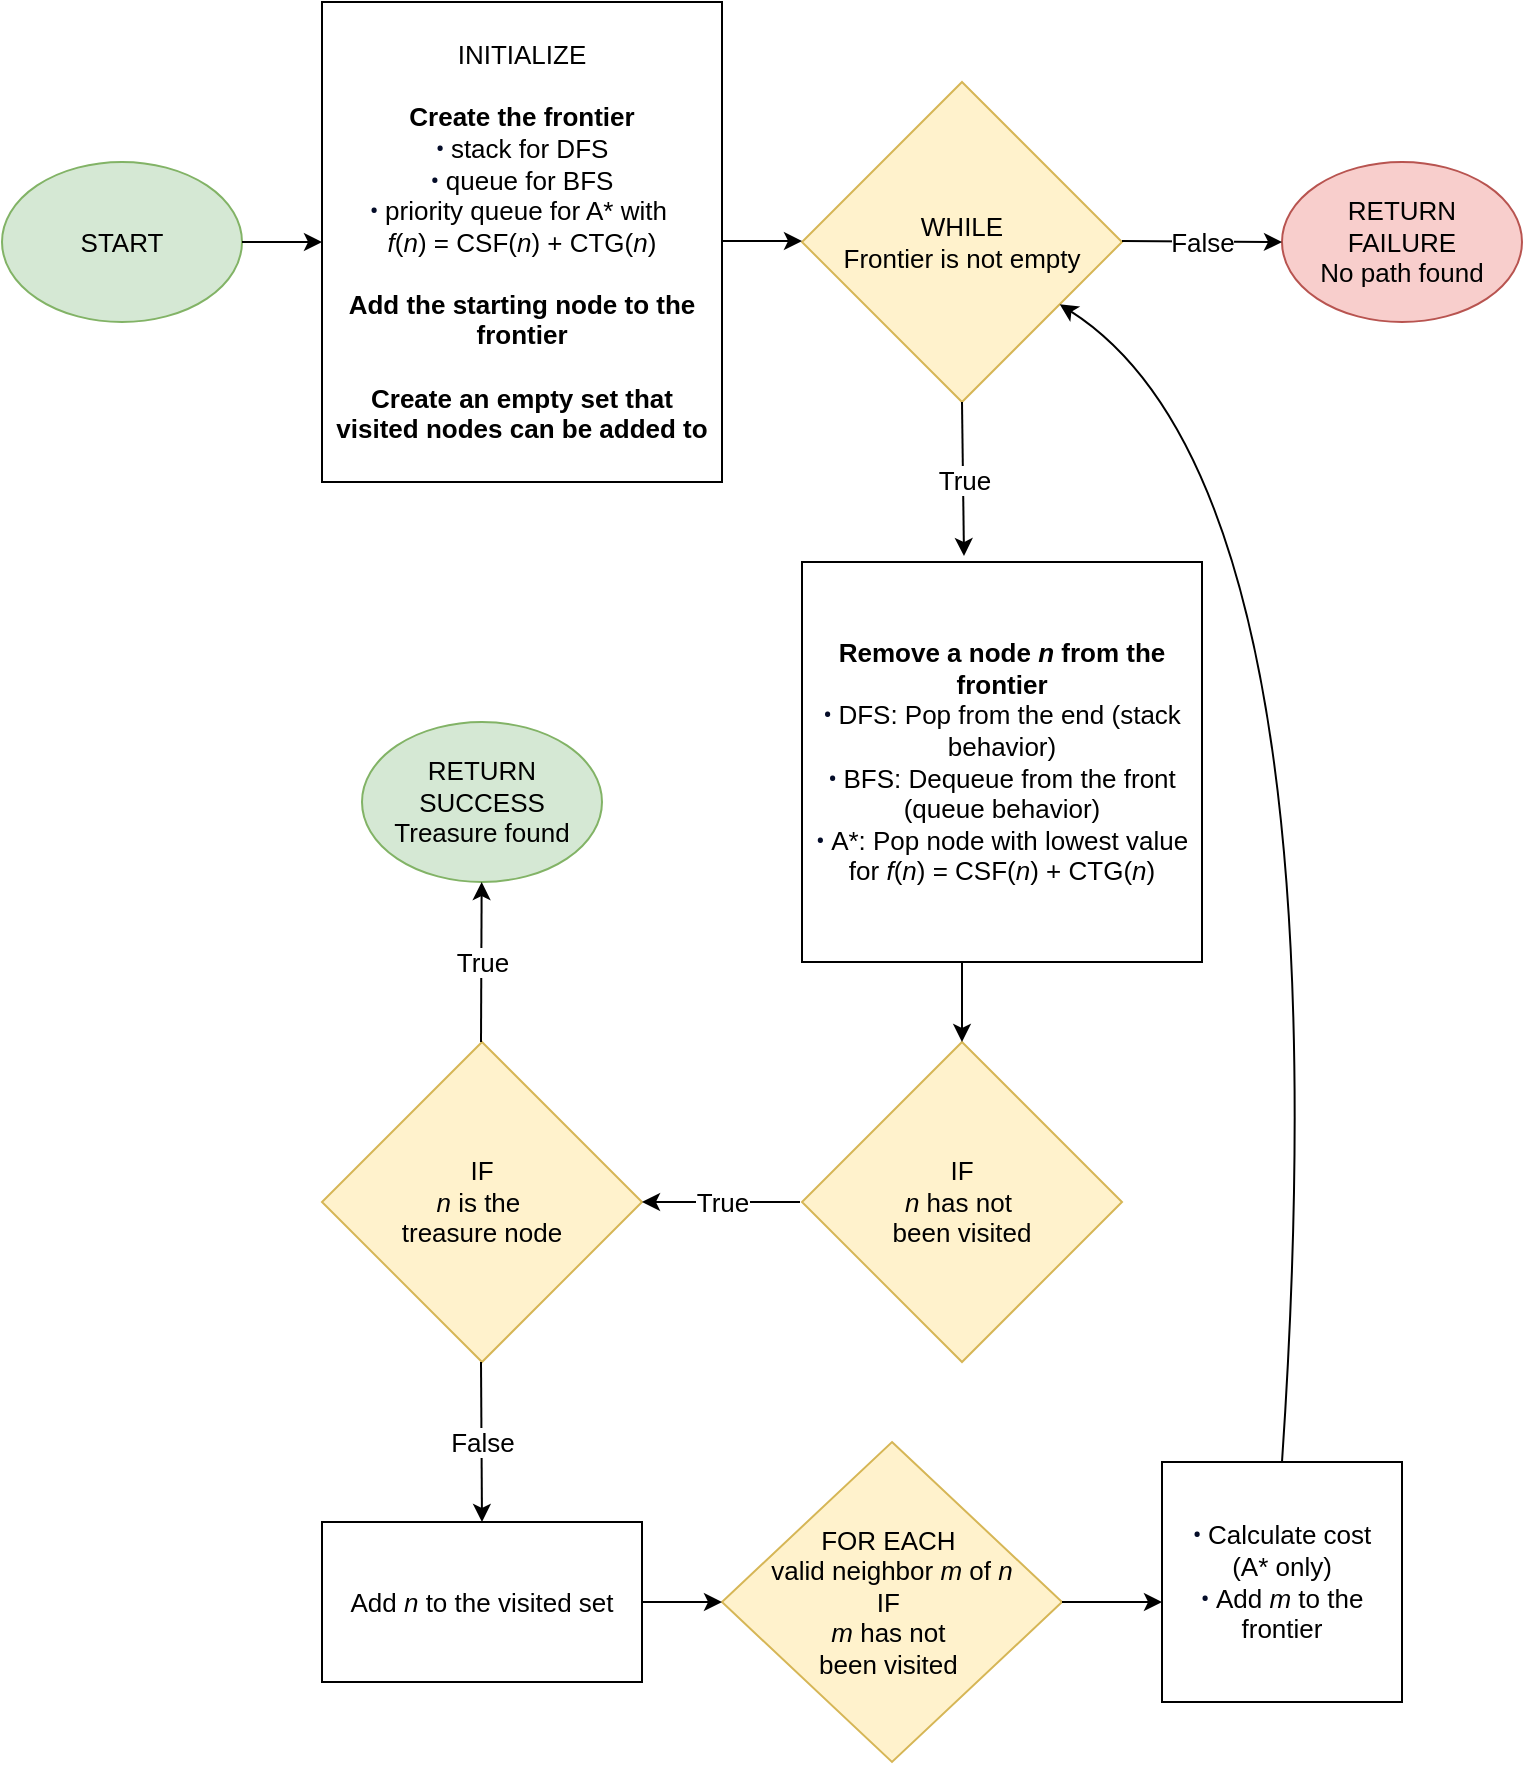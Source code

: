 <mxfile version="27.0.9">
  <diagram name="Page-1" id="NCoRQ1SPWpMfgyG7BaxS">
    <mxGraphModel dx="1106" dy="859" grid="0" gridSize="10" guides="1" tooltips="1" connect="1" arrows="1" fold="1" page="1" pageScale="1" pageWidth="850" pageHeight="1100" background="none" math="0" shadow="0">
      <root>
        <mxCell id="0" />
        <mxCell id="1" parent="0" />
        <mxCell id="7VRKnyWv5zTI4xvbnFR_-1" value="START" style="ellipse;whiteSpace=wrap;html=1;align=center;fontSize=13;textShadow=0;spacing=6;fillColor=#d5e8d4;strokeColor=#82b366;" vertex="1" parent="1">
          <mxGeometry x="40" y="80" width="120" height="80" as="geometry" />
        </mxCell>
        <mxCell id="7VRKnyWv5zTI4xvbnFR_-2" value="INITIALIZE&lt;div&gt;&lt;br&gt;&lt;div&gt;&lt;span style=&quot;background-color: transparent; color: light-dark(rgb(0, 0, 0), rgb(255, 255, 255));&quot;&gt;&lt;b&gt;Create the frontier&lt;/b&gt;&lt;/span&gt;&lt;/div&gt;&lt;div&gt;&lt;span style=&quot;background-color: rgb(255, 255, 255); color: rgb(4, 12, 40); font-family: &amp;quot;Google Sans&amp;quot;, Roboto, Arial, sans-serif; text-align: start;&quot;&gt;&lt;font&gt;•&amp;nbsp;&lt;/font&gt;&lt;/span&gt;&lt;span style=&quot;background-color: transparent; color: light-dark(rgb(0, 0, 0), rgb(255, 255, 255));&quot;&gt;&lt;font&gt;stac&lt;/font&gt;k for DFS&lt;/span&gt;&lt;/div&gt;&lt;div&gt;&lt;span style=&quot;background-color: rgb(255, 255, 255); color: rgb(4, 12, 40); font-family: &amp;quot;Google Sans&amp;quot;, Roboto, Arial, sans-serif; text-align: start;&quot;&gt;•&amp;nbsp;&lt;/span&gt;&lt;span style=&quot;background-color: transparent; color: light-dark(rgb(0, 0, 0), rgb(255, 255, 255));&quot;&gt;queue for BFS&lt;/span&gt;&lt;/div&gt;&lt;div&gt;&lt;span style=&quot;background-color: rgb(255, 255, 255); color: rgb(4, 12, 40); font-family: &amp;quot;Google Sans&amp;quot;, Roboto, Arial, sans-serif; text-align: start;&quot;&gt;•&amp;nbsp;&lt;/span&gt;&lt;span style=&quot;background-color: transparent; color: light-dark(rgb(0, 0, 0), rgb(255, 255, 255));&quot;&gt;priority queue for A* with&amp;nbsp;&lt;/span&gt;&lt;/div&gt;&lt;div&gt;&lt;span style=&quot;background-color: transparent; color: light-dark(rgb(0, 0, 0), rgb(255, 255, 255));&quot;&gt;&lt;i&gt;f&lt;/i&gt;(&lt;i&gt;n&lt;/i&gt;) = CSF(&lt;i&gt;n&lt;/i&gt;) + CTG(&lt;i&gt;n&lt;/i&gt;)&lt;/span&gt;&lt;/div&gt;&lt;div&gt;&lt;span style=&quot;background-color: transparent; color: light-dark(rgb(0, 0, 0), rgb(255, 255, 255));&quot;&gt;&lt;br&gt;&lt;/span&gt;&lt;/div&gt;&lt;div&gt;&lt;span style=&quot;background-color: transparent; color: light-dark(rgb(0, 0, 0), rgb(255, 255, 255));&quot;&gt;&lt;b&gt;Add the starting node to the frontier&lt;/b&gt;&lt;/span&gt;&lt;/div&gt;&lt;div&gt;&lt;span style=&quot;background-color: transparent; color: light-dark(rgb(0, 0, 0), rgb(255, 255, 255));&quot;&gt;&lt;b&gt;&lt;br&gt;&lt;/b&gt;&lt;/span&gt;&lt;/div&gt;&lt;div&gt;&lt;span style=&quot;background-color: transparent; color: light-dark(rgb(0, 0, 0), rgb(255, 255, 255));&quot;&gt;&lt;b&gt;Create an empty set that visited nodes can be added to&lt;/b&gt;&lt;/span&gt;&lt;/div&gt;&lt;/div&gt;" style="rounded=0;whiteSpace=wrap;html=1;align=center;fontSize=13;textShadow=0;spacing=6;" vertex="1" parent="1">
          <mxGeometry x="200" width="200" height="240" as="geometry" />
        </mxCell>
        <mxCell id="7VRKnyWv5zTI4xvbnFR_-3" value="WHILE&lt;div&gt;Frontier is not empty&lt;/div&gt;" style="rhombus;whiteSpace=wrap;html=1;fontSize=13;textShadow=0;spacing=6;fillColor=#fff2cc;strokeColor=#d6b656;" vertex="1" parent="1">
          <mxGeometry x="440" y="40" width="160" height="160" as="geometry" />
        </mxCell>
        <mxCell id="7VRKnyWv5zTI4xvbnFR_-5" value="RETURN FAILURE&lt;div&gt;No path found&lt;/div&gt;" style="ellipse;whiteSpace=wrap;html=1;fontSize=13;textShadow=0;spacing=6;fillColor=#f8cecc;strokeColor=#b85450;" vertex="1" parent="1">
          <mxGeometry x="680" y="80" width="120" height="80" as="geometry" />
        </mxCell>
        <mxCell id="7VRKnyWv5zTI4xvbnFR_-7" value="&lt;b&gt;Remove a node &lt;i&gt;n&lt;/i&gt;&amp;nbsp;from the frontier&lt;br&gt;&lt;/b&gt;&lt;div&gt;&lt;span style=&quot;background-color: rgb(255, 255, 255); color: rgb(4, 12, 40); font-family: &amp;quot;Google Sans&amp;quot;, Roboto, Arial, sans-serif; text-align: start;&quot;&gt;•&amp;nbsp;&lt;/span&gt;DFS: Pop from the end (stack behavior)&lt;/div&gt;&lt;div&gt;&lt;span style=&quot;background-color: rgb(255, 255, 255); color: rgb(4, 12, 40); font-family: &amp;quot;Google Sans&amp;quot;, Roboto, Arial, sans-serif; text-align: start;&quot;&gt;•&amp;nbsp;&lt;/span&gt;BFS: Dequeue from the front (queue behavior)&lt;/div&gt;&lt;div&gt;&lt;span style=&quot;background-color: rgb(255, 255, 255); color: rgb(4, 12, 40); font-family: &amp;quot;Google Sans&amp;quot;, Roboto, Arial, sans-serif; text-align: start;&quot;&gt;•&amp;nbsp;&lt;/span&gt;A*: Pop node with lowest value for&amp;nbsp;&lt;i style=&quot;background-color: transparent; color: light-dark(rgb(0, 0, 0), rgb(255, 255, 255));&quot;&gt;f&lt;/i&gt;&lt;span style=&quot;background-color: transparent; color: light-dark(rgb(0, 0, 0), rgb(255, 255, 255));&quot;&gt;(&lt;/span&gt;&lt;i style=&quot;background-color: transparent; color: light-dark(rgb(0, 0, 0), rgb(255, 255, 255));&quot;&gt;n&lt;/i&gt;&lt;span style=&quot;background-color: transparent; color: light-dark(rgb(0, 0, 0), rgb(255, 255, 255));&quot;&gt;) = CSF(&lt;/span&gt;&lt;i style=&quot;background-color: transparent; color: light-dark(rgb(0, 0, 0), rgb(255, 255, 255));&quot;&gt;n&lt;/i&gt;&lt;span style=&quot;background-color: transparent; color: light-dark(rgb(0, 0, 0), rgb(255, 255, 255));&quot;&gt;) + CTG(&lt;/span&gt;&lt;i style=&quot;background-color: transparent; color: light-dark(rgb(0, 0, 0), rgb(255, 255, 255));&quot;&gt;n&lt;/i&gt;&lt;span style=&quot;background-color: transparent; color: light-dark(rgb(0, 0, 0), rgb(255, 255, 255));&quot;&gt;)&lt;/span&gt;&lt;/div&gt;" style="rounded=0;whiteSpace=wrap;html=1;fontSize=13;textShadow=0;spacing=6;" vertex="1" parent="1">
          <mxGeometry x="440" y="280" width="200" height="200" as="geometry" />
        </mxCell>
        <mxCell id="7VRKnyWv5zTI4xvbnFR_-9" value="IF&lt;br&gt;&lt;div&gt;&lt;i&gt;n&lt;/i&gt;&amp;nbsp;is the&amp;nbsp;&lt;/div&gt;&lt;div&gt;treasure node&lt;/div&gt;" style="rhombus;whiteSpace=wrap;html=1;fontSize=13;textShadow=0;spacing=6;fillColor=#fff2cc;strokeColor=#d6b656;" vertex="1" parent="1">
          <mxGeometry x="200" y="520" width="160" height="160" as="geometry" />
        </mxCell>
        <mxCell id="7VRKnyWv5zTI4xvbnFR_-10" value="RETURN&lt;div&gt;SUCCESS&lt;br&gt;&lt;div&gt;Treasure found&lt;/div&gt;&lt;/div&gt;" style="ellipse;whiteSpace=wrap;html=1;fontSize=13;textShadow=0;spacing=6;fillColor=#d5e8d4;strokeColor=#82b366;" vertex="1" parent="1">
          <mxGeometry x="220" y="360" width="120" height="80" as="geometry" />
        </mxCell>
        <mxCell id="7VRKnyWv5zTI4xvbnFR_-11" value="IF&lt;br&gt;&lt;div&gt;&lt;i&gt;n&lt;/i&gt;&amp;nbsp;has not&amp;nbsp;&lt;/div&gt;&lt;div&gt;been visited&lt;/div&gt;" style="rhombus;whiteSpace=wrap;html=1;fontSize=13;textShadow=0;spacing=6;fillColor=#fff2cc;strokeColor=#d6b656;" vertex="1" parent="1">
          <mxGeometry x="440" y="520" width="160" height="160" as="geometry" />
        </mxCell>
        <mxCell id="7VRKnyWv5zTI4xvbnFR_-13" value="&lt;font&gt;FOR EACH&amp;nbsp;&lt;/font&gt;&lt;div&gt;&lt;font&gt;valid neighbor &lt;i&gt;m&lt;/i&gt; of &lt;i&gt;n&lt;/i&gt;&lt;/font&gt;&lt;div&gt;&lt;font&gt;IF&amp;nbsp;&lt;/font&gt;&lt;/div&gt;&lt;div&gt;&lt;font&gt;&lt;i&gt;m&lt;/i&gt;&amp;nbsp;has not&amp;nbsp;&lt;/font&gt;&lt;/div&gt;&lt;div&gt;&lt;font&gt;been visited&amp;nbsp;&lt;/font&gt;&lt;/div&gt;&lt;/div&gt;" style="rhombus;whiteSpace=wrap;html=1;fontSize=13;textShadow=0;spacing=6;fillColor=#fff2cc;strokeColor=#d6b656;" vertex="1" parent="1">
          <mxGeometry x="400" y="720" width="170" height="160" as="geometry" />
        </mxCell>
        <mxCell id="7VRKnyWv5zTI4xvbnFR_-14" value="&lt;span style=&quot;color: rgb(4, 12, 40); font-family: &amp;quot;Google Sans&amp;quot;, Roboto, Arial, sans-serif; text-align: start; background-color: rgb(255, 255, 255);&quot;&gt;•&amp;nbsp;&lt;/span&gt;Calculate cost (A* only)&lt;br&gt;&lt;div&gt;&lt;span style=&quot;background-color: rgb(255, 255, 255); color: rgb(4, 12, 40); font-family: &amp;quot;Google Sans&amp;quot;, Roboto, Arial, sans-serif; text-align: start;&quot;&gt;•&amp;nbsp;&lt;/span&gt;Add &lt;i&gt;m&lt;/i&gt; to the frontier&lt;/div&gt;" style="whiteSpace=wrap;html=1;aspect=fixed;fontSize=13;textShadow=0;spacing=6;" vertex="1" parent="1">
          <mxGeometry x="620" y="730" width="120" height="120" as="geometry" />
        </mxCell>
        <mxCell id="7VRKnyWv5zTI4xvbnFR_-16" value="" style="endArrow=classic;html=1;rounded=0;fontSize=13;textShadow=0;spacing=6;" edge="1" parent="1">
          <mxGeometry width="50" height="50" relative="1" as="geometry">
            <mxPoint x="160" y="120" as="sourcePoint" />
            <mxPoint x="200" y="120" as="targetPoint" />
          </mxGeometry>
        </mxCell>
        <mxCell id="7VRKnyWv5zTI4xvbnFR_-17" value="" style="endArrow=classic;html=1;rounded=0;fontSize=13;textShadow=0;spacing=6;" edge="1" parent="1">
          <mxGeometry width="50" height="50" relative="1" as="geometry">
            <mxPoint x="400" y="119.5" as="sourcePoint" />
            <mxPoint x="440" y="119.5" as="targetPoint" />
          </mxGeometry>
        </mxCell>
        <mxCell id="7VRKnyWv5zTI4xvbnFR_-19" value="" style="endArrow=classic;html=1;rounded=0;fontSize=13;textShadow=0;spacing=6;" edge="1" parent="1">
          <mxGeometry relative="1" as="geometry">
            <mxPoint x="600" y="119.5" as="sourcePoint" />
            <mxPoint x="680" y="120" as="targetPoint" />
          </mxGeometry>
        </mxCell>
        <mxCell id="7VRKnyWv5zTI4xvbnFR_-20" value="&lt;font&gt;False&lt;/font&gt;" style="edgeLabel;resizable=0;html=1;;align=center;verticalAlign=middle;fontSize=13;textShadow=0;spacing=6;" connectable="0" vertex="1" parent="7VRKnyWv5zTI4xvbnFR_-19">
          <mxGeometry relative="1" as="geometry" />
        </mxCell>
        <mxCell id="7VRKnyWv5zTI4xvbnFR_-21" value="" style="endArrow=classic;html=1;rounded=0;entryX=0.405;entryY=-0.015;entryDx=0;entryDy=0;fontSize=13;textShadow=0;spacing=6;entryPerimeter=0;" edge="1" parent="1" target="7VRKnyWv5zTI4xvbnFR_-7">
          <mxGeometry relative="1" as="geometry">
            <mxPoint x="520" y="200" as="sourcePoint" />
            <mxPoint x="620" y="200" as="targetPoint" />
          </mxGeometry>
        </mxCell>
        <mxCell id="7VRKnyWv5zTI4xvbnFR_-22" value="True" style="edgeLabel;resizable=0;html=1;;align=center;verticalAlign=middle;fontSize=13;textShadow=0;spacing=6;" connectable="0" vertex="1" parent="7VRKnyWv5zTI4xvbnFR_-21">
          <mxGeometry relative="1" as="geometry" />
        </mxCell>
        <mxCell id="7VRKnyWv5zTI4xvbnFR_-24" value="" style="endArrow=classic;html=1;rounded=0;entryX=0.5;entryY=0;entryDx=0;entryDy=0;fontSize=13;" edge="1" parent="1" target="7VRKnyWv5zTI4xvbnFR_-11">
          <mxGeometry width="50" height="50" relative="1" as="geometry">
            <mxPoint x="520" y="480" as="sourcePoint" />
            <mxPoint x="570" y="430" as="targetPoint" />
          </mxGeometry>
        </mxCell>
        <mxCell id="7VRKnyWv5zTI4xvbnFR_-26" value="" style="endArrow=classic;html=1;rounded=0;entryX=1;entryY=0.5;entryDx=0;entryDy=0;fontSize=13;textShadow=0;spacing=6;" edge="1" parent="1" target="7VRKnyWv5zTI4xvbnFR_-9">
          <mxGeometry relative="1" as="geometry">
            <mxPoint x="439" y="600" as="sourcePoint" />
            <mxPoint x="440" y="677" as="targetPoint" />
          </mxGeometry>
        </mxCell>
        <mxCell id="7VRKnyWv5zTI4xvbnFR_-27" value="True" style="edgeLabel;resizable=0;html=1;;align=center;verticalAlign=middle;fontSize=13;textShadow=0;spacing=6;" connectable="0" vertex="1" parent="7VRKnyWv5zTI4xvbnFR_-26">
          <mxGeometry relative="1" as="geometry" />
        </mxCell>
        <mxCell id="7VRKnyWv5zTI4xvbnFR_-28" value="" style="endArrow=classic;html=1;rounded=0;fontSize=13;textShadow=0;spacing=6;" edge="1" parent="1" target="7VRKnyWv5zTI4xvbnFR_-10">
          <mxGeometry relative="1" as="geometry">
            <mxPoint x="279.5" y="520" as="sourcePoint" />
            <mxPoint x="280.5" y="597" as="targetPoint" />
          </mxGeometry>
        </mxCell>
        <mxCell id="7VRKnyWv5zTI4xvbnFR_-29" value="True" style="edgeLabel;resizable=0;html=1;;align=center;verticalAlign=middle;fontSize=13;textShadow=0;spacing=6;" connectable="0" vertex="1" parent="7VRKnyWv5zTI4xvbnFR_-28">
          <mxGeometry relative="1" as="geometry" />
        </mxCell>
        <mxCell id="7VRKnyWv5zTI4xvbnFR_-30" value="" style="endArrow=classic;html=1;rounded=0;fontSize=13;textShadow=0;spacing=6;entryX=0.5;entryY=0;entryDx=0;entryDy=0;" edge="1" parent="1" target="7VRKnyWv5zTI4xvbnFR_-33">
          <mxGeometry relative="1" as="geometry">
            <mxPoint x="279.5" y="680" as="sourcePoint" />
            <mxPoint x="260" y="760" as="targetPoint" />
          </mxGeometry>
        </mxCell>
        <mxCell id="7VRKnyWv5zTI4xvbnFR_-31" value="False" style="edgeLabel;resizable=0;html=1;;align=center;verticalAlign=middle;fontSize=13;textShadow=0;spacing=6;" connectable="0" vertex="1" parent="7VRKnyWv5zTI4xvbnFR_-30">
          <mxGeometry relative="1" as="geometry">
            <mxPoint as="offset" />
          </mxGeometry>
        </mxCell>
        <mxCell id="7VRKnyWv5zTI4xvbnFR_-33" value="Add &lt;i&gt;n&lt;/i&gt;&amp;nbsp;to the visited set" style="rounded=0;whiteSpace=wrap;html=1;fontSize=13;" vertex="1" parent="1">
          <mxGeometry x="200" y="760" width="160" height="80" as="geometry" />
        </mxCell>
        <mxCell id="7VRKnyWv5zTI4xvbnFR_-34" value="" style="endArrow=classic;html=1;rounded=0;entryX=0;entryY=0.5;entryDx=0;entryDy=0;fontSize=13;" edge="1" parent="1" target="7VRKnyWv5zTI4xvbnFR_-13">
          <mxGeometry width="50" height="50" relative="1" as="geometry">
            <mxPoint x="360" y="800" as="sourcePoint" />
            <mxPoint x="410" y="750" as="targetPoint" />
          </mxGeometry>
        </mxCell>
        <mxCell id="7VRKnyWv5zTI4xvbnFR_-35" value="" style="endArrow=classic;html=1;rounded=0;fontSize=13;" edge="1" parent="1">
          <mxGeometry width="50" height="50" relative="1" as="geometry">
            <mxPoint x="570" y="800" as="sourcePoint" />
            <mxPoint x="620" y="800" as="targetPoint" />
          </mxGeometry>
        </mxCell>
        <mxCell id="7VRKnyWv5zTI4xvbnFR_-36" value="" style="curved=1;endArrow=classic;html=1;rounded=0;exitX=0.5;exitY=0;exitDx=0;exitDy=0;" edge="1" parent="1" source="7VRKnyWv5zTI4xvbnFR_-14" target="7VRKnyWv5zTI4xvbnFR_-3">
          <mxGeometry width="50" height="50" relative="1" as="geometry">
            <mxPoint x="676" y="730" as="sourcePoint" />
            <mxPoint x="732" y="275" as="targetPoint" />
            <Array as="points">
              <mxPoint x="713" y="243" />
            </Array>
          </mxGeometry>
        </mxCell>
      </root>
    </mxGraphModel>
  </diagram>
</mxfile>
